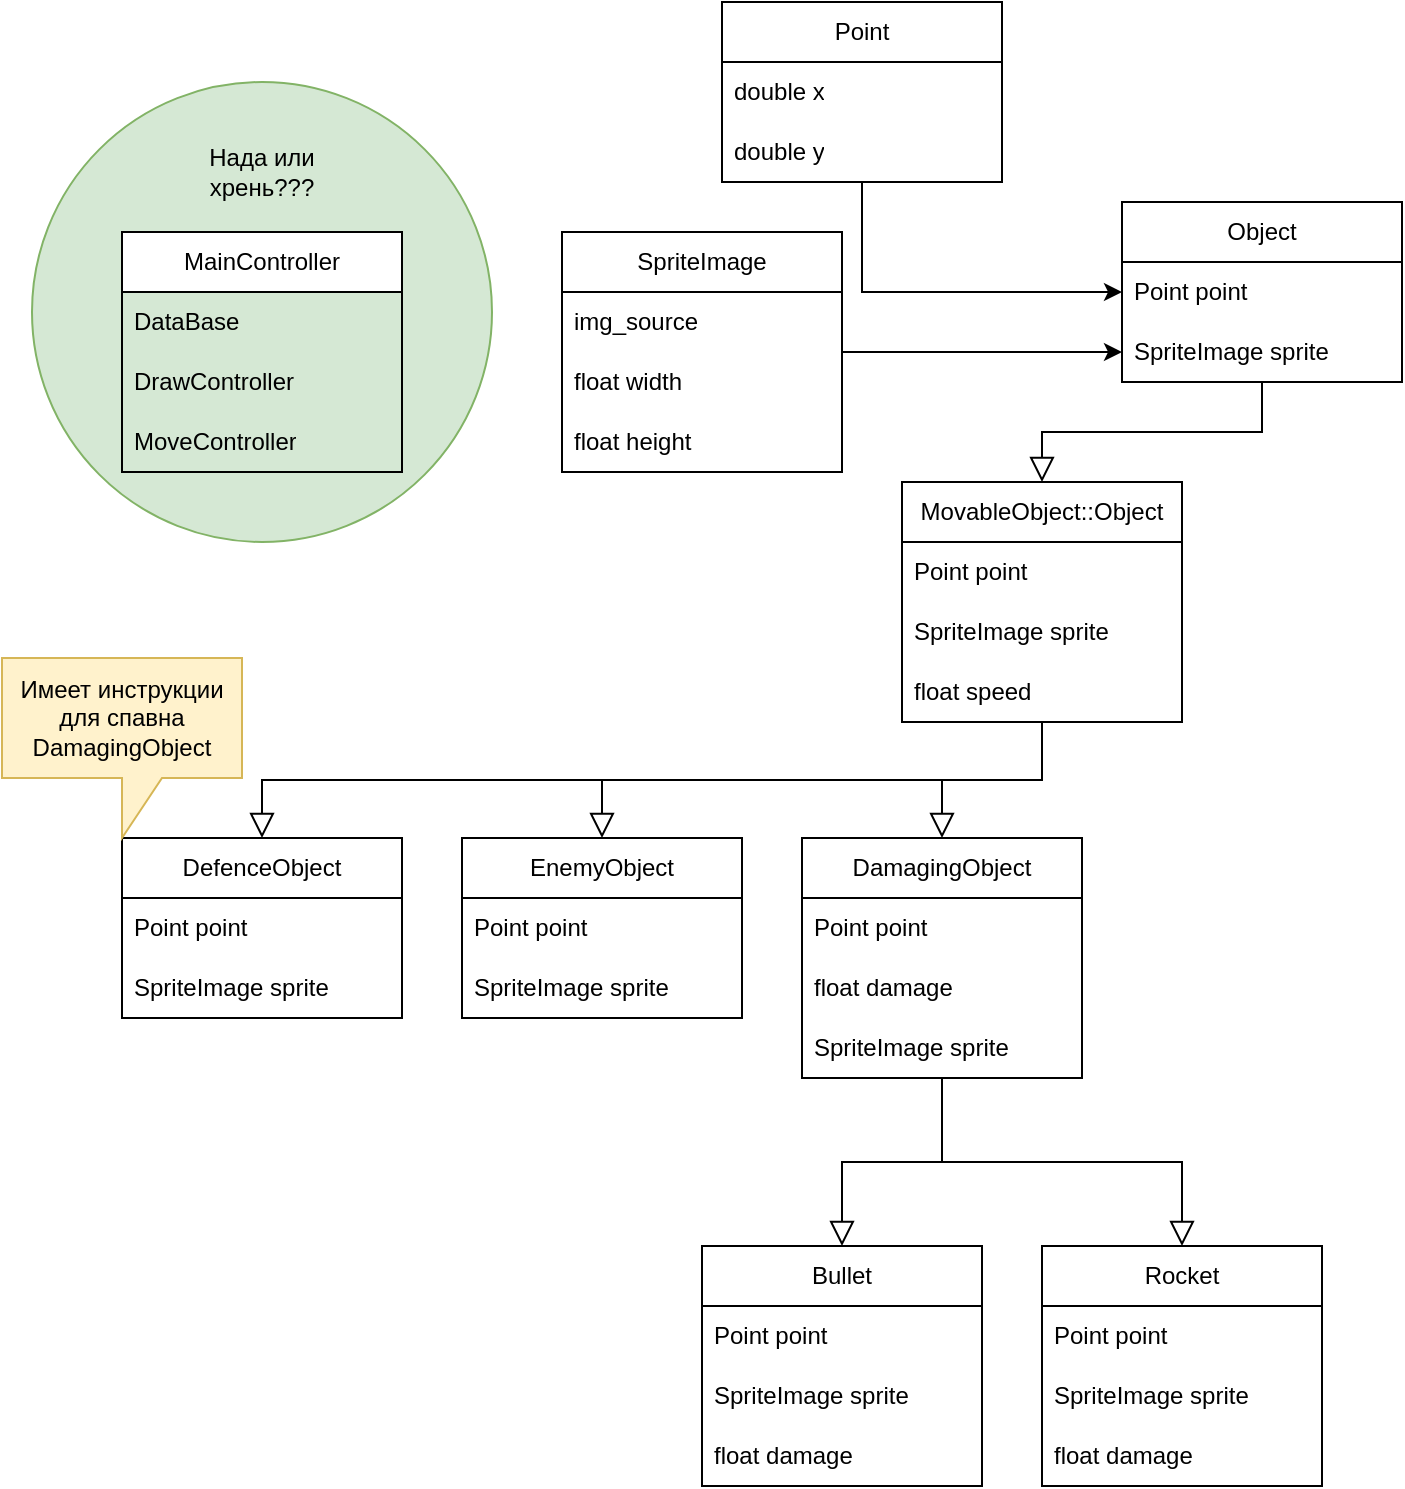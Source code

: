 <mxfile version="20.8.20" type="google"><diagram id="C5RBs43oDa-KdzZeNtuy" name="Page-1"><mxGraphModel grid="1" page="1" gridSize="10" guides="1" tooltips="1" connect="1" arrows="1" fold="1" pageScale="1" pageWidth="1200" pageHeight="1600" math="0" shadow="0"><root><mxCell id="WIyWlLk6GJQsqaUBKTNV-0"/><mxCell id="WIyWlLk6GJQsqaUBKTNV-1" parent="WIyWlLk6GJQsqaUBKTNV-0"/><mxCell id="ehjr5zUDoVVtv_kOuNqZ-4" value="Object" style="swimlane;fontStyle=0;childLayout=stackLayout;horizontal=1;startSize=30;horizontalStack=0;resizeParent=1;resizeParentMax=0;resizeLast=0;collapsible=1;marginBottom=0;whiteSpace=wrap;html=1;" vertex="1" parent="WIyWlLk6GJQsqaUBKTNV-1"><mxGeometry x="1060" y="180" width="140" height="90" as="geometry"/></mxCell><mxCell id="ehjr5zUDoVVtv_kOuNqZ-5" value="Point point" style="text;strokeColor=none;fillColor=none;align=left;verticalAlign=middle;spacingLeft=4;spacingRight=4;overflow=hidden;points=[[0,0.5],[1,0.5]];portConstraint=eastwest;rotatable=0;whiteSpace=wrap;html=1;" vertex="1" parent="ehjr5zUDoVVtv_kOuNqZ-4"><mxGeometry y="30" width="140" height="30" as="geometry"/></mxCell><mxCell id="ehjr5zUDoVVtv_kOuNqZ-16" value="SpriteImage sprite" style="text;strokeColor=none;fillColor=none;align=left;verticalAlign=middle;spacingLeft=4;spacingRight=4;overflow=hidden;points=[[0,0.5],[1,0.5]];portConstraint=eastwest;rotatable=0;whiteSpace=wrap;html=1;" vertex="1" parent="ehjr5zUDoVVtv_kOuNqZ-4"><mxGeometry y="60" width="140" height="30" as="geometry"/></mxCell><mxCell id="ehjr5zUDoVVtv_kOuNqZ-11" style="edgeStyle=orthogonalEdgeStyle;rounded=0;orthogonalLoop=1;jettySize=auto;html=1;" edge="1" parent="WIyWlLk6GJQsqaUBKTNV-1" source="ehjr5zUDoVVtv_kOuNqZ-8" target="ehjr5zUDoVVtv_kOuNqZ-5"><mxGeometry relative="1" as="geometry"/></mxCell><mxCell id="ehjr5zUDoVVtv_kOuNqZ-8" value="Point" style="swimlane;fontStyle=0;childLayout=stackLayout;horizontal=1;startSize=30;horizontalStack=0;resizeParent=1;resizeParentMax=0;resizeLast=0;collapsible=1;marginBottom=0;whiteSpace=wrap;html=1;" vertex="1" parent="WIyWlLk6GJQsqaUBKTNV-1"><mxGeometry x="860" y="80" width="140" height="90" as="geometry"/></mxCell><mxCell id="ehjr5zUDoVVtv_kOuNqZ-9" value="double x" style="text;strokeColor=none;fillColor=none;align=left;verticalAlign=middle;spacingLeft=4;spacingRight=4;overflow=hidden;points=[[0,0.5],[1,0.5]];portConstraint=eastwest;rotatable=0;whiteSpace=wrap;html=1;" vertex="1" parent="ehjr5zUDoVVtv_kOuNqZ-8"><mxGeometry y="30" width="140" height="30" as="geometry"/></mxCell><mxCell id="ehjr5zUDoVVtv_kOuNqZ-10" value="double y" style="text;strokeColor=none;fillColor=none;align=left;verticalAlign=middle;spacingLeft=4;spacingRight=4;overflow=hidden;points=[[0,0.5],[1,0.5]];portConstraint=eastwest;rotatable=0;whiteSpace=wrap;html=1;" vertex="1" parent="ehjr5zUDoVVtv_kOuNqZ-8"><mxGeometry y="60" width="140" height="30" as="geometry"/></mxCell><mxCell id="ehjr5zUDoVVtv_kOuNqZ-17" style="edgeStyle=orthogonalEdgeStyle;rounded=0;orthogonalLoop=1;jettySize=auto;html=1;" edge="1" parent="WIyWlLk6GJQsqaUBKTNV-1" source="ehjr5zUDoVVtv_kOuNqZ-12" target="ehjr5zUDoVVtv_kOuNqZ-16"><mxGeometry relative="1" as="geometry"/></mxCell><mxCell id="ehjr5zUDoVVtv_kOuNqZ-12" value="SpriteImage" style="swimlane;fontStyle=0;childLayout=stackLayout;horizontal=1;startSize=30;horizontalStack=0;resizeParent=1;resizeParentMax=0;resizeLast=0;collapsible=1;marginBottom=0;whiteSpace=wrap;html=1;" vertex="1" parent="WIyWlLk6GJQsqaUBKTNV-1"><mxGeometry x="780" y="195" width="140" height="120" as="geometry"/></mxCell><mxCell id="ehjr5zUDoVVtv_kOuNqZ-13" value="img_source" style="text;strokeColor=none;fillColor=none;align=left;verticalAlign=middle;spacingLeft=4;spacingRight=4;overflow=hidden;points=[[0,0.5],[1,0.5]];portConstraint=eastwest;rotatable=0;whiteSpace=wrap;html=1;" vertex="1" parent="ehjr5zUDoVVtv_kOuNqZ-12"><mxGeometry y="30" width="140" height="30" as="geometry"/></mxCell><mxCell id="ehjr5zUDoVVtv_kOuNqZ-14" value="float width" style="text;strokeColor=none;fillColor=none;align=left;verticalAlign=middle;spacingLeft=4;spacingRight=4;overflow=hidden;points=[[0,0.5],[1,0.5]];portConstraint=eastwest;rotatable=0;whiteSpace=wrap;html=1;" vertex="1" parent="ehjr5zUDoVVtv_kOuNqZ-12"><mxGeometry y="60" width="140" height="30" as="geometry"/></mxCell><mxCell id="ehjr5zUDoVVtv_kOuNqZ-15" value="float height" style="text;strokeColor=none;fillColor=none;align=left;verticalAlign=middle;spacingLeft=4;spacingRight=4;overflow=hidden;points=[[0,0.5],[1,0.5]];portConstraint=eastwest;rotatable=0;whiteSpace=wrap;html=1;" vertex="1" parent="ehjr5zUDoVVtv_kOuNqZ-12"><mxGeometry y="90" width="140" height="30" as="geometry"/></mxCell><mxCell id="ehjr5zUDoVVtv_kOuNqZ-18" value="MovableObject::Object" style="swimlane;fontStyle=0;childLayout=stackLayout;horizontal=1;startSize=30;horizontalStack=0;resizeParent=1;resizeParentMax=0;resizeLast=0;collapsible=1;marginBottom=0;whiteSpace=wrap;html=1;" vertex="1" parent="WIyWlLk6GJQsqaUBKTNV-1"><mxGeometry x="950" y="320" width="140" height="120" as="geometry"/></mxCell><mxCell id="ehjr5zUDoVVtv_kOuNqZ-52" value="Point point" style="text;strokeColor=none;fillColor=none;align=left;verticalAlign=middle;spacingLeft=4;spacingRight=4;overflow=hidden;points=[[0,0.5],[1,0.5]];portConstraint=eastwest;rotatable=0;whiteSpace=wrap;html=1;" vertex="1" parent="ehjr5zUDoVVtv_kOuNqZ-18"><mxGeometry y="30" width="140" height="30" as="geometry"/></mxCell><mxCell id="ehjr5zUDoVVtv_kOuNqZ-53" value="SpriteImage sprite" style="text;strokeColor=none;fillColor=none;align=left;verticalAlign=middle;spacingLeft=4;spacingRight=4;overflow=hidden;points=[[0,0.5],[1,0.5]];portConstraint=eastwest;rotatable=0;whiteSpace=wrap;html=1;" vertex="1" parent="ehjr5zUDoVVtv_kOuNqZ-18"><mxGeometry y="60" width="140" height="30" as="geometry"/></mxCell><mxCell id="ehjr5zUDoVVtv_kOuNqZ-54" value="float speed" style="text;strokeColor=none;fillColor=none;align=left;verticalAlign=middle;spacingLeft=4;spacingRight=4;overflow=hidden;points=[[0,0.5],[1,0.5]];portConstraint=eastwest;rotatable=0;whiteSpace=wrap;html=1;" vertex="1" parent="ehjr5zUDoVVtv_kOuNqZ-18"><mxGeometry y="90" width="140" height="30" as="geometry"/></mxCell><mxCell id="ehjr5zUDoVVtv_kOuNqZ-27" value="" style="endArrow=block;endSize=10;endFill=0;shadow=0;strokeWidth=1;rounded=0;edgeStyle=elbowEdgeStyle;elbow=vertical;" edge="1" parent="WIyWlLk6GJQsqaUBKTNV-1" source="ehjr5zUDoVVtv_kOuNqZ-4" target="ehjr5zUDoVVtv_kOuNqZ-18"><mxGeometry width="160" relative="1" as="geometry"><mxPoint x="970" y="512" as="sourcePoint"/><mxPoint x="860" y="410" as="targetPoint"/></mxGeometry></mxCell><mxCell id="ehjr5zUDoVVtv_kOuNqZ-28" value="DamagingObject" style="swimlane;fontStyle=0;childLayout=stackLayout;horizontal=1;startSize=30;horizontalStack=0;resizeParent=1;resizeParentMax=0;resizeLast=0;collapsible=1;marginBottom=0;whiteSpace=wrap;html=1;" vertex="1" parent="WIyWlLk6GJQsqaUBKTNV-1"><mxGeometry x="900" y="498" width="140" height="120" as="geometry"/></mxCell><mxCell id="ehjr5zUDoVVtv_kOuNqZ-49" value="Point point" style="text;strokeColor=none;fillColor=none;align=left;verticalAlign=middle;spacingLeft=4;spacingRight=4;overflow=hidden;points=[[0,0.5],[1,0.5]];portConstraint=eastwest;rotatable=0;whiteSpace=wrap;html=1;" vertex="1" parent="ehjr5zUDoVVtv_kOuNqZ-28"><mxGeometry y="30" width="140" height="30" as="geometry"/></mxCell><mxCell id="ehjr5zUDoVVtv_kOuNqZ-29" value="float damage" style="text;strokeColor=none;fillColor=none;align=left;verticalAlign=middle;spacingLeft=4;spacingRight=4;overflow=hidden;points=[[0,0.5],[1,0.5]];portConstraint=eastwest;rotatable=0;whiteSpace=wrap;html=1;" vertex="1" parent="ehjr5zUDoVVtv_kOuNqZ-28"><mxGeometry y="60" width="140" height="30" as="geometry"/></mxCell><mxCell id="ehjr5zUDoVVtv_kOuNqZ-30" value="SpriteImage sprite" style="text;strokeColor=none;fillColor=none;align=left;verticalAlign=middle;spacingLeft=4;spacingRight=4;overflow=hidden;points=[[0,0.5],[1,0.5]];portConstraint=eastwest;rotatable=0;whiteSpace=wrap;html=1;" vertex="1" parent="ehjr5zUDoVVtv_kOuNqZ-28"><mxGeometry y="90" width="140" height="30" as="geometry"/></mxCell><mxCell id="ehjr5zUDoVVtv_kOuNqZ-31" value="" style="endArrow=block;endSize=10;endFill=0;shadow=0;strokeWidth=1;rounded=0;edgeStyle=elbowEdgeStyle;elbow=vertical;" edge="1" parent="WIyWlLk6GJQsqaUBKTNV-1" source="ehjr5zUDoVVtv_kOuNqZ-18" target="ehjr5zUDoVVtv_kOuNqZ-28"><mxGeometry width="160" relative="1" as="geometry"><mxPoint x="1170" y="440" as="sourcePoint"/><mxPoint x="1060" y="490" as="targetPoint"/></mxGeometry></mxCell><mxCell id="ehjr5zUDoVVtv_kOuNqZ-32" value="Rocket" style="swimlane;fontStyle=0;childLayout=stackLayout;horizontal=1;startSize=30;horizontalStack=0;resizeParent=1;resizeParentMax=0;resizeLast=0;collapsible=1;marginBottom=0;whiteSpace=wrap;html=1;" vertex="1" parent="WIyWlLk6GJQsqaUBKTNV-1"><mxGeometry x="1020" y="702" width="140" height="120" as="geometry"/></mxCell><mxCell id="ehjr5zUDoVVtv_kOuNqZ-33" value="Point point" style="text;strokeColor=none;fillColor=none;align=left;verticalAlign=middle;spacingLeft=4;spacingRight=4;overflow=hidden;points=[[0,0.5],[1,0.5]];portConstraint=eastwest;rotatable=0;whiteSpace=wrap;html=1;" vertex="1" parent="ehjr5zUDoVVtv_kOuNqZ-32"><mxGeometry y="30" width="140" height="30" as="geometry"/></mxCell><mxCell id="ehjr5zUDoVVtv_kOuNqZ-34" value="SpriteImage sprite" style="text;strokeColor=none;fillColor=none;align=left;verticalAlign=middle;spacingLeft=4;spacingRight=4;overflow=hidden;points=[[0,0.5],[1,0.5]];portConstraint=eastwest;rotatable=0;whiteSpace=wrap;html=1;" vertex="1" parent="ehjr5zUDoVVtv_kOuNqZ-32"><mxGeometry y="60" width="140" height="30" as="geometry"/></mxCell><mxCell id="ehjr5zUDoVVtv_kOuNqZ-51" value="float damage" style="text;strokeColor=none;fillColor=none;align=left;verticalAlign=middle;spacingLeft=4;spacingRight=4;overflow=hidden;points=[[0,0.5],[1,0.5]];portConstraint=eastwest;rotatable=0;whiteSpace=wrap;html=1;" vertex="1" parent="ehjr5zUDoVVtv_kOuNqZ-32"><mxGeometry y="90" width="140" height="30" as="geometry"/></mxCell><mxCell id="ehjr5zUDoVVtv_kOuNqZ-35" value="" style="endArrow=block;endSize=10;endFill=0;shadow=0;strokeWidth=1;rounded=0;edgeStyle=elbowEdgeStyle;elbow=vertical;" edge="1" parent="WIyWlLk6GJQsqaUBKTNV-1" source="ehjr5zUDoVVtv_kOuNqZ-28" target="ehjr5zUDoVVtv_kOuNqZ-32"><mxGeometry width="160" relative="1" as="geometry"><mxPoint x="970" y="690" as="sourcePoint"/><mxPoint x="945" y="750" as="targetPoint"/></mxGeometry></mxCell><mxCell id="ehjr5zUDoVVtv_kOuNqZ-36" value="Bullet" style="swimlane;fontStyle=0;childLayout=stackLayout;horizontal=1;startSize=30;horizontalStack=0;resizeParent=1;resizeParentMax=0;resizeLast=0;collapsible=1;marginBottom=0;whiteSpace=wrap;html=1;" vertex="1" parent="WIyWlLk6GJQsqaUBKTNV-1"><mxGeometry x="850" y="702" width="140" height="120" as="geometry"/></mxCell><mxCell id="ehjr5zUDoVVtv_kOuNqZ-37" value="Point point" style="text;strokeColor=none;fillColor=none;align=left;verticalAlign=middle;spacingLeft=4;spacingRight=4;overflow=hidden;points=[[0,0.5],[1,0.5]];portConstraint=eastwest;rotatable=0;whiteSpace=wrap;html=1;" vertex="1" parent="ehjr5zUDoVVtv_kOuNqZ-36"><mxGeometry y="30" width="140" height="30" as="geometry"/></mxCell><mxCell id="ehjr5zUDoVVtv_kOuNqZ-38" value="SpriteImage sprite" style="text;strokeColor=none;fillColor=none;align=left;verticalAlign=middle;spacingLeft=4;spacingRight=4;overflow=hidden;points=[[0,0.5],[1,0.5]];portConstraint=eastwest;rotatable=0;whiteSpace=wrap;html=1;" vertex="1" parent="ehjr5zUDoVVtv_kOuNqZ-36"><mxGeometry y="60" width="140" height="30" as="geometry"/></mxCell><mxCell id="ehjr5zUDoVVtv_kOuNqZ-50" value="float damage" style="text;strokeColor=none;fillColor=none;align=left;verticalAlign=middle;spacingLeft=4;spacingRight=4;overflow=hidden;points=[[0,0.5],[1,0.5]];portConstraint=eastwest;rotatable=0;whiteSpace=wrap;html=1;" vertex="1" parent="ehjr5zUDoVVtv_kOuNqZ-36"><mxGeometry y="90" width="140" height="30" as="geometry"/></mxCell><mxCell id="ehjr5zUDoVVtv_kOuNqZ-39" value="" style="endArrow=block;endSize=10;endFill=0;shadow=0;strokeWidth=1;rounded=0;edgeStyle=elbowEdgeStyle;elbow=vertical;" edge="1" parent="WIyWlLk6GJQsqaUBKTNV-1" source="ehjr5zUDoVVtv_kOuNqZ-28" target="ehjr5zUDoVVtv_kOuNqZ-36"><mxGeometry width="160" relative="1" as="geometry"><mxPoint x="970" y="690" as="sourcePoint"/><mxPoint x="755" y="760" as="targetPoint"/></mxGeometry></mxCell><mxCell id="ehjr5zUDoVVtv_kOuNqZ-40" value="EnemyObject" style="swimlane;fontStyle=0;childLayout=stackLayout;horizontal=1;startSize=30;horizontalStack=0;resizeParent=1;resizeParentMax=0;resizeLast=0;collapsible=1;marginBottom=0;whiteSpace=wrap;html=1;" vertex="1" parent="WIyWlLk6GJQsqaUBKTNV-1"><mxGeometry x="730" y="498" width="140" height="90" as="geometry"/></mxCell><mxCell id="ehjr5zUDoVVtv_kOuNqZ-41" value="Point point" style="text;strokeColor=none;fillColor=none;align=left;verticalAlign=middle;spacingLeft=4;spacingRight=4;overflow=hidden;points=[[0,0.5],[1,0.5]];portConstraint=eastwest;rotatable=0;whiteSpace=wrap;html=1;" vertex="1" parent="ehjr5zUDoVVtv_kOuNqZ-40"><mxGeometry y="30" width="140" height="30" as="geometry"/></mxCell><mxCell id="ehjr5zUDoVVtv_kOuNqZ-42" value="SpriteImage sprite" style="text;strokeColor=none;fillColor=none;align=left;verticalAlign=middle;spacingLeft=4;spacingRight=4;overflow=hidden;points=[[0,0.5],[1,0.5]];portConstraint=eastwest;rotatable=0;whiteSpace=wrap;html=1;" vertex="1" parent="ehjr5zUDoVVtv_kOuNqZ-40"><mxGeometry y="60" width="140" height="30" as="geometry"/></mxCell><mxCell id="ehjr5zUDoVVtv_kOuNqZ-44" value="" style="endArrow=block;endSize=10;endFill=0;shadow=0;strokeWidth=1;rounded=0;edgeStyle=elbowEdgeStyle;elbow=vertical;" edge="1" parent="WIyWlLk6GJQsqaUBKTNV-1" source="ehjr5zUDoVVtv_kOuNqZ-18" target="ehjr5zUDoVVtv_kOuNqZ-40"><mxGeometry width="160" relative="1" as="geometry"><mxPoint x="830" y="440" as="sourcePoint"/><mxPoint x="780" y="498" as="targetPoint"/></mxGeometry></mxCell><mxCell id="ehjr5zUDoVVtv_kOuNqZ-45" value="DefenceObject" style="swimlane;fontStyle=0;childLayout=stackLayout;horizontal=1;startSize=30;horizontalStack=0;resizeParent=1;resizeParentMax=0;resizeLast=0;collapsible=1;marginBottom=0;whiteSpace=wrap;html=1;" vertex="1" parent="WIyWlLk6GJQsqaUBKTNV-1"><mxGeometry x="560" y="498" width="140" height="90" as="geometry"/></mxCell><mxCell id="ehjr5zUDoVVtv_kOuNqZ-46" value="Point point" style="text;strokeColor=none;fillColor=none;align=left;verticalAlign=middle;spacingLeft=4;spacingRight=4;overflow=hidden;points=[[0,0.5],[1,0.5]];portConstraint=eastwest;rotatable=0;whiteSpace=wrap;html=1;" vertex="1" parent="ehjr5zUDoVVtv_kOuNqZ-45"><mxGeometry y="30" width="140" height="30" as="geometry"/></mxCell><mxCell id="ehjr5zUDoVVtv_kOuNqZ-47" value="SpriteImage sprite" style="text;strokeColor=none;fillColor=none;align=left;verticalAlign=middle;spacingLeft=4;spacingRight=4;overflow=hidden;points=[[0,0.5],[1,0.5]];portConstraint=eastwest;rotatable=0;whiteSpace=wrap;html=1;" vertex="1" parent="ehjr5zUDoVVtv_kOuNqZ-45"><mxGeometry y="60" width="140" height="30" as="geometry"/></mxCell><mxCell id="ehjr5zUDoVVtv_kOuNqZ-48" value="" style="endArrow=block;endSize=10;endFill=0;shadow=0;strokeWidth=1;rounded=0;edgeStyle=elbowEdgeStyle;elbow=vertical;" edge="1" parent="WIyWlLk6GJQsqaUBKTNV-1" source="ehjr5zUDoVVtv_kOuNqZ-18" target="ehjr5zUDoVVtv_kOuNqZ-45"><mxGeometry width="160" relative="1" as="geometry"><mxPoint x="1030" y="450" as="sourcePoint"/><mxPoint x="810" y="508" as="targetPoint"/></mxGeometry></mxCell><mxCell id="ehjr5zUDoVVtv_kOuNqZ-55" value="Имеет инструкции для спавна DamagingObject" style="shape=callout;whiteSpace=wrap;html=1;perimeter=calloutPerimeter;fillColor=#fff2cc;strokeColor=#d6b656;" vertex="1" parent="WIyWlLk6GJQsqaUBKTNV-1"><mxGeometry x="500" y="408" width="120" height="90" as="geometry"/></mxCell><mxCell id="ehjr5zUDoVVtv_kOuNqZ-64" value="" style="ellipse;whiteSpace=wrap;html=1;aspect=fixed;fillColor=#d5e8d4;strokeColor=#82b366;" vertex="1" parent="WIyWlLk6GJQsqaUBKTNV-1"><mxGeometry x="515" y="120" width="230" height="230" as="geometry"/></mxCell><mxCell id="ehjr5zUDoVVtv_kOuNqZ-60" value="MainController" style="swimlane;fontStyle=0;childLayout=stackLayout;horizontal=1;startSize=30;horizontalStack=0;resizeParent=1;resizeParentMax=0;resizeLast=0;collapsible=1;marginBottom=0;whiteSpace=wrap;html=1;" vertex="1" parent="WIyWlLk6GJQsqaUBKTNV-1"><mxGeometry x="560" y="195" width="140" height="120" as="geometry"/></mxCell><mxCell id="ehjr5zUDoVVtv_kOuNqZ-61" value="DataBase" style="text;align=left;verticalAlign=middle;spacingLeft=4;spacingRight=4;overflow=hidden;points=[[0,0.5],[1,0.5]];portConstraint=eastwest;rotatable=0;whiteSpace=wrap;html=1;" vertex="1" parent="ehjr5zUDoVVtv_kOuNqZ-60"><mxGeometry y="30" width="140" height="30" as="geometry"/></mxCell><mxCell id="ehjr5zUDoVVtv_kOuNqZ-62" value="DrawController" style="text;align=left;verticalAlign=middle;spacingLeft=4;spacingRight=4;overflow=hidden;points=[[0,0.5],[1,0.5]];portConstraint=eastwest;rotatable=0;whiteSpace=wrap;html=1;" vertex="1" parent="ehjr5zUDoVVtv_kOuNqZ-60"><mxGeometry y="60" width="140" height="30" as="geometry"/></mxCell><mxCell id="ehjr5zUDoVVtv_kOuNqZ-63" value="MoveController" style="text;align=left;verticalAlign=middle;spacingLeft=4;spacingRight=4;overflow=hidden;points=[[0,0.5],[1,0.5]];portConstraint=eastwest;rotatable=0;whiteSpace=wrap;html=1;" vertex="1" parent="ehjr5zUDoVVtv_kOuNqZ-60"><mxGeometry y="90" width="140" height="30" as="geometry"/></mxCell><mxCell id="ehjr5zUDoVVtv_kOuNqZ-65" value="Нада или хрень???" style="text;html=1;strokeColor=none;fillColor=none;align=center;verticalAlign=middle;whiteSpace=wrap;rounded=0;" vertex="1" parent="WIyWlLk6GJQsqaUBKTNV-1"><mxGeometry x="600" y="150" width="60" height="30" as="geometry"/></mxCell></root></mxGraphModel></diagram></mxfile>